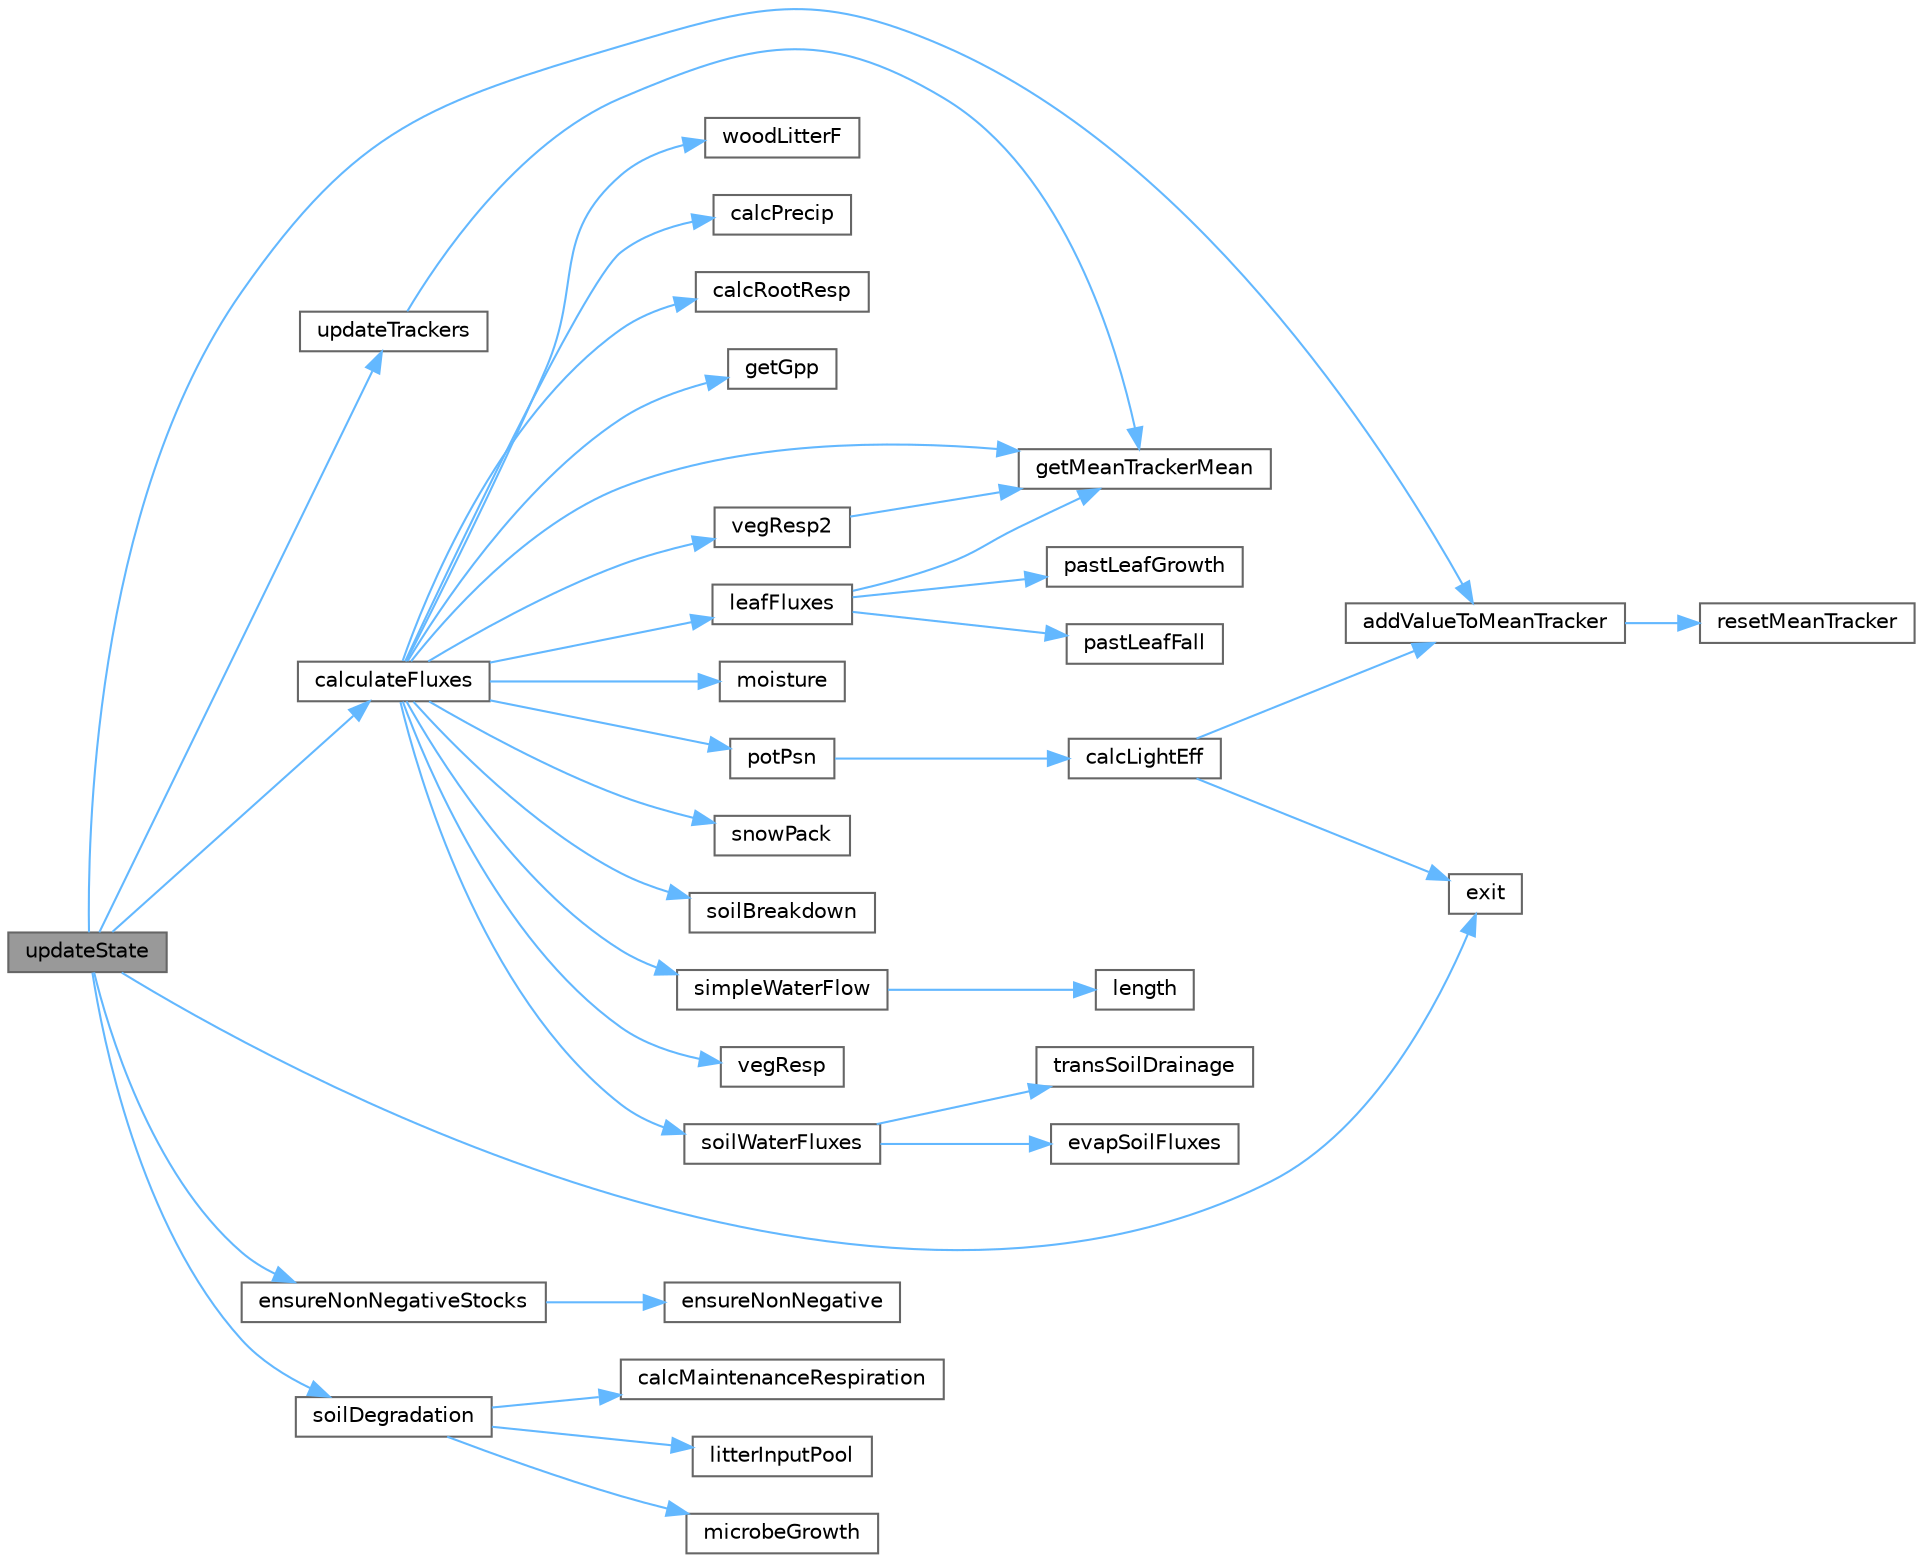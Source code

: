 digraph "updateState"
{
 // LATEX_PDF_SIZE
  bgcolor="transparent";
  edge [fontname=Helvetica,fontsize=10,labelfontname=Helvetica,labelfontsize=10];
  node [fontname=Helvetica,fontsize=10,shape=box,height=0.2,width=0.4];
  rankdir="LR";
  Node1 [id="Node000001",label="updateState",height=0.2,width=0.4,color="gray40", fillcolor="grey60", style="filled", fontcolor="black",tooltip=" "];
  Node1 -> Node2 [id="edge1_Node000001_Node000002",color="steelblue1",style="solid",tooltip=" "];
  Node2 [id="Node000002",label="addValueToMeanTracker",height=0.2,width=0.4,color="grey40", fillcolor="white", style="filled",URL="$d5/d1f/runmean_8c.html#a3b3e682c43d0a347c6eaf7de4cb68a16",tooltip=" "];
  Node2 -> Node3 [id="edge2_Node000002_Node000003",color="steelblue1",style="solid",tooltip=" "];
  Node3 [id="Node000003",label="resetMeanTracker",height=0.2,width=0.4,color="grey40", fillcolor="white", style="filled",URL="$d5/d1f/runmean_8c.html#aafa097eaf82986761f1920d2a1ed2457",tooltip=" "];
  Node1 -> Node4 [id="edge3_Node000001_Node000004",color="steelblue1",style="solid",tooltip=" "];
  Node4 [id="Node000004",label="calculateFluxes",height=0.2,width=0.4,color="grey40", fillcolor="white", style="filled",URL="$dd/d09/sipnet_8c.html#a8938f698e8ab7e67b5793587b3030f09",tooltip=" "];
  Node4 -> Node5 [id="edge4_Node000004_Node000005",color="steelblue1",style="solid",tooltip=" "];
  Node5 [id="Node000005",label="calcPrecip",height=0.2,width=0.4,color="grey40", fillcolor="white", style="filled",URL="$dd/d09/sipnet_8c.html#a5ff21882af3d7feea2b57d714c66e93c",tooltip=" "];
  Node4 -> Node6 [id="edge5_Node000004_Node000006",color="steelblue1",style="solid",tooltip=" "];
  Node6 [id="Node000006",label="calcRootResp",height=0.2,width=0.4,color="grey40", fillcolor="white", style="filled",URL="$dd/d09/sipnet_8c.html#a5ac2aa2e3e8e9bf86283c643df0d214f",tooltip=" "];
  Node4 -> Node7 [id="edge6_Node000004_Node000007",color="steelblue1",style="solid",tooltip=" "];
  Node7 [id="Node000007",label="getGpp",height=0.2,width=0.4,color="grey40", fillcolor="white", style="filled",URL="$dd/d09/sipnet_8c.html#a8c2f0ba72fdaae9e3836745acd5fc7eb",tooltip=" "];
  Node4 -> Node8 [id="edge7_Node000004_Node000008",color="steelblue1",style="solid",tooltip=" "];
  Node8 [id="Node000008",label="getMeanTrackerMean",height=0.2,width=0.4,color="grey40", fillcolor="white", style="filled",URL="$d5/d1f/runmean_8c.html#aee80c094e5cc8830c70fd93fa14bb102",tooltip=" "];
  Node4 -> Node9 [id="edge8_Node000004_Node000009",color="steelblue1",style="solid",tooltip=" "];
  Node9 [id="Node000009",label="leafFluxes",height=0.2,width=0.4,color="grey40", fillcolor="white", style="filled",URL="$dd/d09/sipnet_8c.html#a3141adc9db6e20c6bdb1a11f7d779d1b",tooltip=" "];
  Node9 -> Node8 [id="edge9_Node000009_Node000008",color="steelblue1",style="solid",tooltip=" "];
  Node9 -> Node10 [id="edge10_Node000009_Node000010",color="steelblue1",style="solid",tooltip=" "];
  Node10 [id="Node000010",label="pastLeafFall",height=0.2,width=0.4,color="grey40", fillcolor="white", style="filled",URL="$dd/d09/sipnet_8c.html#a9d42469c8cdb3e676e1958c57da19547",tooltip=" "];
  Node9 -> Node11 [id="edge11_Node000009_Node000011",color="steelblue1",style="solid",tooltip=" "];
  Node11 [id="Node000011",label="pastLeafGrowth",height=0.2,width=0.4,color="grey40", fillcolor="white", style="filled",URL="$dd/d09/sipnet_8c.html#a629ee475c747e21157b6d448454d1647",tooltip=" "];
  Node4 -> Node12 [id="edge12_Node000004_Node000012",color="steelblue1",style="solid",tooltip=" "];
  Node12 [id="Node000012",label="moisture",height=0.2,width=0.4,color="grey40", fillcolor="white", style="filled",URL="$dd/d09/sipnet_8c.html#ae1cde3b069d0958828a9739fd94755db",tooltip=" "];
  Node4 -> Node13 [id="edge13_Node000004_Node000013",color="steelblue1",style="solid",tooltip=" "];
  Node13 [id="Node000013",label="potPsn",height=0.2,width=0.4,color="grey40", fillcolor="white", style="filled",URL="$dd/d09/sipnet_8c.html#a23a1722243c28c71c4f684cf6534fb9f",tooltip=" "];
  Node13 -> Node14 [id="edge14_Node000013_Node000014",color="steelblue1",style="solid",tooltip=" "];
  Node14 [id="Node000014",label="calcLightEff",height=0.2,width=0.4,color="grey40", fillcolor="white", style="filled",URL="$dd/d09/sipnet_8c.html#ae696156039998aae1a1343b0478f6d76",tooltip="Compute canopy light effect using Simpson's rule."];
  Node14 -> Node2 [id="edge15_Node000014_Node000002",color="steelblue1",style="solid",tooltip=" "];
  Node14 -> Node15 [id="edge16_Node000014_Node000015",color="steelblue1",style="solid",tooltip=" "];
  Node15 [id="Node000015",label="exit",height=0.2,width=0.4,color="grey40", fillcolor="white", style="filled",URL="$da/d39/exit_handler_8c.html#a7b17e5913b7dff48eec9ba3976ccfd3c",tooltip=" "];
  Node4 -> Node16 [id="edge17_Node000004_Node000016",color="steelblue1",style="solid",tooltip=" "];
  Node16 [id="Node000016",label="simpleWaterFlow",height=0.2,width=0.4,color="grey40", fillcolor="white", style="filled",URL="$dd/d09/sipnet_8c.html#a8760c2d181a729bf56e8372445b33aab",tooltip=" "];
  Node16 -> Node17 [id="edge18_Node000016_Node000017",color="steelblue1",style="solid",tooltip=" "];
  Node17 [id="Node000017",label="length",height=0.2,width=0.4,color="grey40", fillcolor="white", style="filled",URL="$d9/dce/daylen_8m.html#a86e0024c249e4a09333409ec56451e1e",tooltip=" "];
  Node4 -> Node18 [id="edge19_Node000004_Node000018",color="steelblue1",style="solid",tooltip=" "];
  Node18 [id="Node000018",label="snowPack",height=0.2,width=0.4,color="grey40", fillcolor="white", style="filled",URL="$dd/d09/sipnet_8c.html#a316ac45bcdc2d3372761d43e597874ab",tooltip=" "];
  Node4 -> Node19 [id="edge20_Node000004_Node000019",color="steelblue1",style="solid",tooltip=" "];
  Node19 [id="Node000019",label="soilBreakdown",height=0.2,width=0.4,color="grey40", fillcolor="white", style="filled",URL="$d7/d63/sipnetv_jan2007_8c.html#a6b82287932679ebd632dd4c7baaf6f7e",tooltip=" "];
  Node4 -> Node20 [id="edge21_Node000004_Node000020",color="steelblue1",style="solid",tooltip=" "];
  Node20 [id="Node000020",label="soilWaterFluxes",height=0.2,width=0.4,color="grey40", fillcolor="white", style="filled",URL="$dd/d09/sipnet_8c.html#a397c7c05612189c254b1186783c77676",tooltip=" "];
  Node20 -> Node21 [id="edge22_Node000020_Node000021",color="steelblue1",style="solid",tooltip=" "];
  Node21 [id="Node000021",label="evapSoilFluxes",height=0.2,width=0.4,color="grey40", fillcolor="white", style="filled",URL="$dd/d09/sipnet_8c.html#a77c5d30cbb6d679e52a99eff1f712641",tooltip=" "];
  Node20 -> Node22 [id="edge23_Node000020_Node000022",color="steelblue1",style="solid",tooltip=" "];
  Node22 [id="Node000022",label="transSoilDrainage",height=0.2,width=0.4,color="grey40", fillcolor="white", style="filled",URL="$dd/d09/sipnet_8c.html#ae0e1d9ee4d9eb24f862611ec4a89e797",tooltip=" "];
  Node4 -> Node23 [id="edge24_Node000004_Node000023",color="steelblue1",style="solid",tooltip=" "];
  Node23 [id="Node000023",label="vegResp",height=0.2,width=0.4,color="grey40", fillcolor="white", style="filled",URL="$dd/d09/sipnet_8c.html#a2d6b40f90dd338910f832524445b6c52",tooltip=" "];
  Node4 -> Node24 [id="edge25_Node000004_Node000024",color="steelblue1",style="solid",tooltip=" "];
  Node24 [id="Node000024",label="vegResp2",height=0.2,width=0.4,color="grey40", fillcolor="white", style="filled",URL="$dd/d09/sipnet_8c.html#a750b724612dc74c3876dff1a08c05793",tooltip=" "];
  Node24 -> Node8 [id="edge26_Node000024_Node000008",color="steelblue1",style="solid",tooltip=" "];
  Node4 -> Node25 [id="edge27_Node000004_Node000025",color="steelblue1",style="solid",tooltip=" "];
  Node25 [id="Node000025",label="woodLitterF",height=0.2,width=0.4,color="grey40", fillcolor="white", style="filled",URL="$dd/d09/sipnet_8c.html#a4fa75755604d209a86f737ba875af952",tooltip=" "];
  Node1 -> Node26 [id="edge28_Node000001_Node000026",color="steelblue1",style="solid",tooltip=" "];
  Node26 [id="Node000026",label="ensureNonNegativeStocks",height=0.2,width=0.4,color="grey40", fillcolor="white", style="filled",URL="$dd/d09/sipnet_8c.html#a4b4f01208ed83dd71fd4de4193024692",tooltip=" "];
  Node26 -> Node27 [id="edge29_Node000026_Node000027",color="steelblue1",style="solid",tooltip=" "];
  Node27 [id="Node000027",label="ensureNonNegative",height=0.2,width=0.4,color="grey40", fillcolor="white", style="filled",URL="$dd/d09/sipnet_8c.html#ac9b31a3b89b0fd8bcca50ded6c094e14",tooltip=" "];
  Node1 -> Node15 [id="edge30_Node000001_Node000015",color="steelblue1",style="solid",tooltip=" "];
  Node1 -> Node28 [id="edge31_Node000001_Node000028",color="steelblue1",style="solid",tooltip=" "];
  Node28 [id="Node000028",label="soilDegradation",height=0.2,width=0.4,color="grey40", fillcolor="white", style="filled",URL="$dd/d09/sipnet_8c.html#aa6ee951d0233046368177b8cee09319b",tooltip=" "];
  Node28 -> Node29 [id="edge32_Node000028_Node000029",color="steelblue1",style="solid",tooltip=" "];
  Node29 [id="Node000029",label="calcMaintenanceRespiration",height=0.2,width=0.4,color="grey40", fillcolor="white", style="filled",URL="$dd/d09/sipnet_8c.html#a5b84c84a6a5b9a7adeda513fad237ce0",tooltip=" "];
  Node28 -> Node30 [id="edge33_Node000028_Node000030",color="steelblue1",style="solid",tooltip=" "];
  Node30 [id="Node000030",label="litterInputPool",height=0.2,width=0.4,color="grey40", fillcolor="white", style="filled",URL="$dd/d09/sipnet_8c.html#ae384ea23c43c39e958759fc88eb3709c",tooltip=" "];
  Node28 -> Node31 [id="edge34_Node000028_Node000031",color="steelblue1",style="solid",tooltip=" "];
  Node31 [id="Node000031",label="microbeGrowth",height=0.2,width=0.4,color="grey40", fillcolor="white", style="filled",URL="$dd/d09/sipnet_8c.html#aa131160baa8171ff834e50cb5813ed27",tooltip=" "];
  Node1 -> Node32 [id="edge35_Node000001_Node000032",color="steelblue1",style="solid",tooltip=" "];
  Node32 [id="Node000032",label="updateTrackers",height=0.2,width=0.4,color="grey40", fillcolor="white", style="filled",URL="$dd/d09/sipnet_8c.html#a8b7178c18acaf22dffc942561473d6bb",tooltip=" "];
  Node32 -> Node8 [id="edge36_Node000032_Node000008",color="steelblue1",style="solid",tooltip=" "];
}
